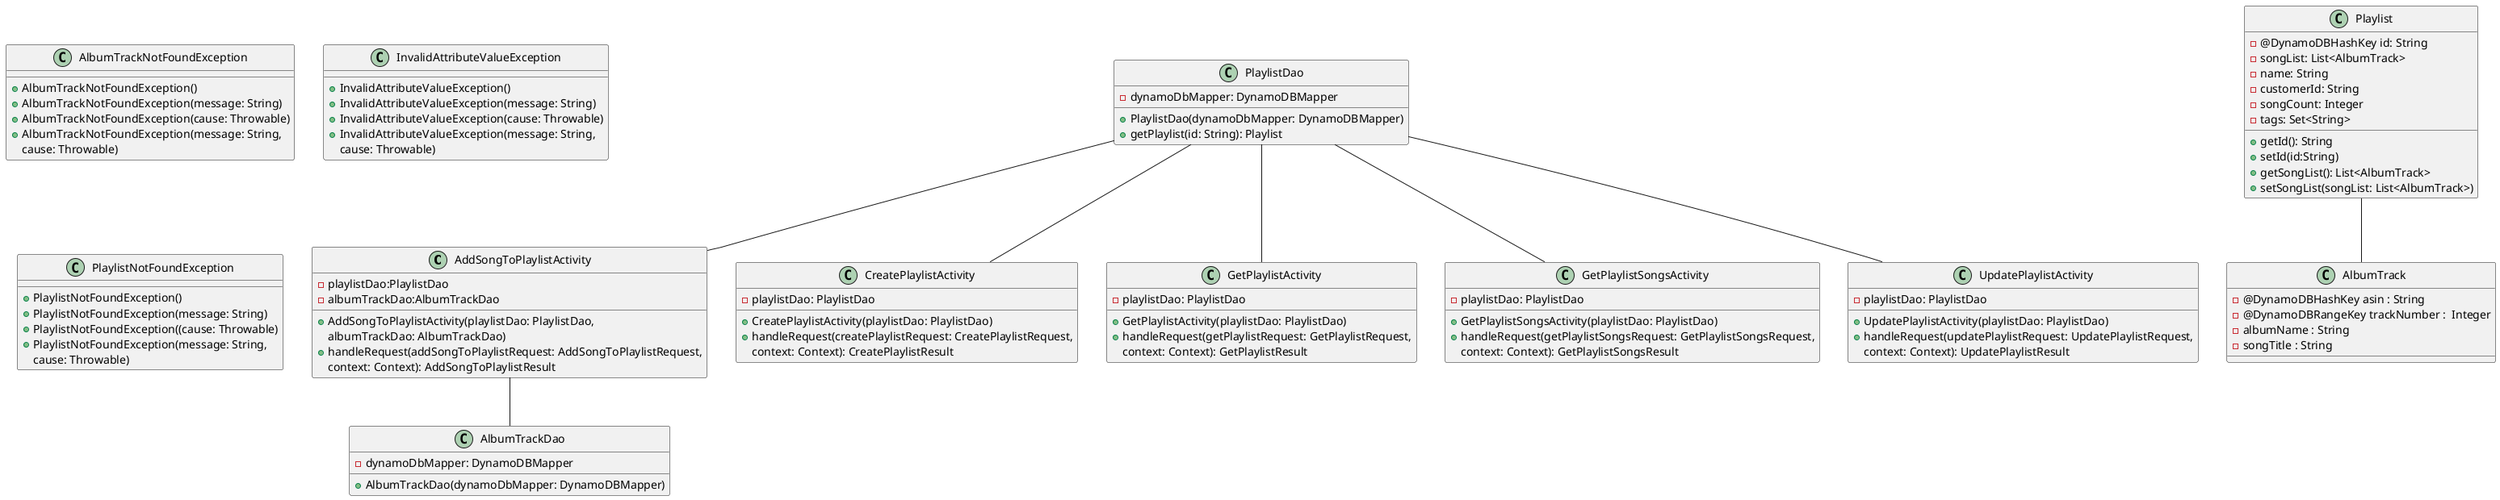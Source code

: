 @startuml
/'1. Activity classes '/

class AddSongToPlaylistActivity {
    - playlistDao:PlaylistDao
    - albumTrackDao:AlbumTrackDao

    + AddSongToPlaylistActivity(playlistDao: PlaylistDao,
                                albumTrackDao: AlbumTrackDao)
    + handleRequest(addSongToPlaylistRequest: AddSongToPlaylistRequest,
                    context: Context): AddSongToPlaylistResult
}


class CreatePlaylistActivity {
    - playlistDao: PlaylistDao

    + CreatePlaylistActivity(playlistDao: PlaylistDao)
    + handleRequest(createPlaylistRequest: CreatePlaylistRequest,
                    context: Context): CreatePlaylistResult
}

class GetPlaylistActivity {
    - playlistDao: PlaylistDao

    + GetPlaylistActivity(playlistDao: PlaylistDao)
    + handleRequest(getPlaylistRequest: GetPlaylistRequest,
                    context: Context): GetPlaylistResult
}

class GetPlaylistSongsActivity {
    - playlistDao: PlaylistDao

    + GetPlaylistSongsActivity(playlistDao: PlaylistDao)
    + handleRequest(getPlaylistSongsRequest: GetPlaylistSongsRequest,
                    context: Context): GetPlaylistSongsResult
}

class UpdatePlaylistActivity {
    - playlistDao: PlaylistDao

    + UpdatePlaylistActivity(playlistDao: PlaylistDao)
    + handleRequest(updatePlaylistRequest: UpdatePlaylistRequest,
                    context: Context): UpdatePlaylistResult
}

/'2. DAO Classes '/
class AlbumTrackDao {
    - dynamoDbMapper: DynamoDBMapper

    + AlbumTrackDao(dynamoDbMapper: DynamoDBMapper)
}


class PlaylistDao {
    - dynamoDbMapper: DynamoDBMapper

    + PlaylistDao(dynamoDbMapper: DynamoDBMapper)
    + getPlaylist(id: String): Playlist
}


/'3. Exception Classes '/
class AlbumTrackNotFoundException {
    + AlbumTrackNotFoundException()
    + AlbumTrackNotFoundException(message: String)
    + AlbumTrackNotFoundException(cause: Throwable)
    + AlbumTrackNotFoundException(message: String,
                                 cause: Throwable)
}

class InvalidAttributeValueException {

    + InvalidAttributeValueException()
    + InvalidAttributeValueException(message: String)
    + InvalidAttributeValueException(cause: Throwable)
    + InvalidAttributeValueException(message: String,
                                    cause: Throwable)
}

class PlaylistNotFoundException {

    + PlaylistNotFoundException()
    + PlaylistNotFoundException(message: String)
    + PlaylistNotFoundException((cause: Throwable)
    + PlaylistNotFoundException(message: String,
                                cause: Throwable)
}


/'4. DynamoDB Model Classes'/
/'
FIXME
AlbumTrack is missing an expected member variable,
asin, or asin may declared as an incorrect type
==> expected: <true> but was: <false>
'/
class AlbumTrack {
- @DynamoDBHashKey asin : String
- @DynamoDBRangeKey trackNumber :  Integer
- albumName : String
- songTitle : String
}

class Playlist {
    - @DynamoDBHashKey id: String
    - songList: List<AlbumTrack>
    - name: String
    - customerId: String
    - songCount: Integer
    - tags: Set<String>

    + getId(): String
    + setId(id:String)
    + getSongList(): List<AlbumTrack>
    + setSongList(songList: List<AlbumTrack>)
}

/' Relationship '/
Playlist -- AlbumTrack

AddSongToPlaylistActivity -- AlbumTrackDao

PlaylistDao -- CreatePlaylistActivity
PlaylistDao -- AddSongToPlaylistActivity
PlaylistDao -- GetPlaylistActivity
PlaylistDao -- GetPlaylistSongsActivity
PlaylistDao -- UpdatePlaylistActivity


@enduml